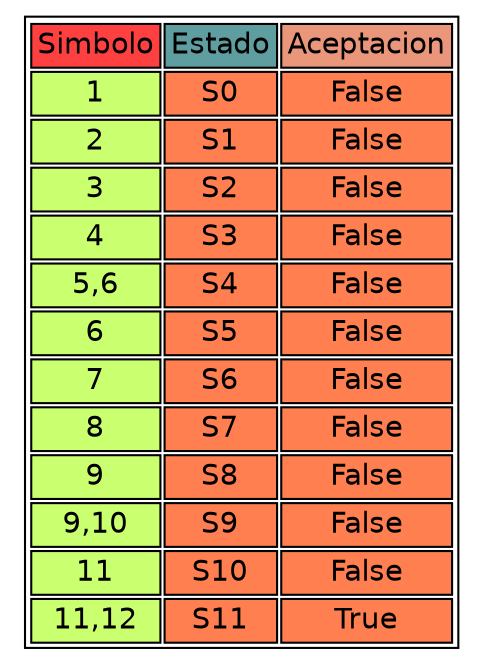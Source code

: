 digraph {
  node [ shape=none fontname=Helvetica ]
 n1 [ label = <
<table>
 <tr><td colspan="1" bgcolor="brown1">Simbolo</td> <td colspan="1" bgcolor="cadetblue">Estado</td><td colspan="1" bgcolor="darksalmon">Aceptacion</td></tr> <tr><td bgcolor="darkolivegreen1">1</td><td bgcolor="coral">S0</td> <td bgcolor="coral"> False </td></tr> <tr><td bgcolor="darkolivegreen1">2</td><td bgcolor="coral">S1</td> <td bgcolor="coral"> False </td></tr> <tr><td bgcolor="darkolivegreen1">3</td><td bgcolor="coral">S2</td> <td bgcolor="coral"> False </td></tr> <tr><td bgcolor="darkolivegreen1">4</td><td bgcolor="coral">S3</td> <td bgcolor="coral"> False </td></tr> <tr><td bgcolor="darkolivegreen1">5,6</td><td bgcolor="coral">S4</td> <td bgcolor="coral"> False </td></tr> <tr><td bgcolor="darkolivegreen1">6</td><td bgcolor="coral">S5</td> <td bgcolor="coral"> False </td></tr> <tr><td bgcolor="darkolivegreen1">7</td><td bgcolor="coral">S6</td> <td bgcolor="coral"> False </td></tr> <tr><td bgcolor="darkolivegreen1">8</td><td bgcolor="coral">S7</td> <td bgcolor="coral"> False </td></tr> <tr><td bgcolor="darkolivegreen1">9</td><td bgcolor="coral">S8</td> <td bgcolor="coral"> False </td></tr> <tr><td bgcolor="darkolivegreen1">9,10</td><td bgcolor="coral">S9</td> <td bgcolor="coral"> False </td></tr> <tr><td bgcolor="darkolivegreen1">11</td><td bgcolor="coral">S10</td> <td bgcolor="coral"> False </td></tr> <tr><td bgcolor="darkolivegreen1">11,12</td><td bgcolor="coral">S11</td> <td bgcolor="coral"> True </td></tr> </table>>]
}
